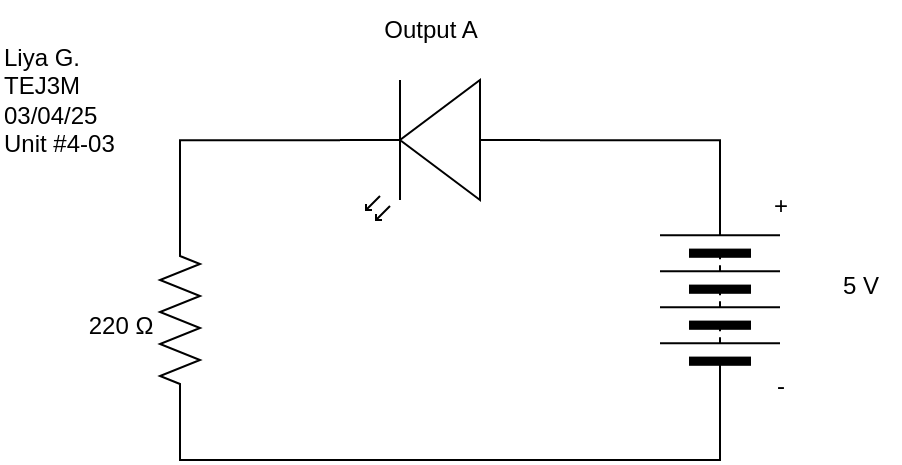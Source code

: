 <mxfile>
    <diagram id="IjX2HirYsOlnCXue4F0j" name="Page-1">
        <mxGraphModel dx="528" dy="456" grid="1" gridSize="10" guides="1" tooltips="1" connect="1" arrows="1" fold="1" page="1" pageScale="1" pageWidth="827" pageHeight="1169" math="0" shadow="0">
            <root>
                <mxCell id="0"/>
                <mxCell id="1" parent="0"/>
                <mxCell id="2" value="" style="verticalLabelPosition=bottom;shadow=0;dashed=0;align=center;html=1;verticalAlign=top;shape=mxgraph.electrical.opto_electronics.led_2;pointerEvents=1;rotation=-180;" parent="1" vertex="1">
                    <mxGeometry x="330" y="80" width="100" height="70" as="geometry"/>
                </mxCell>
                <mxCell id="8" style="edgeStyle=orthogonalEdgeStyle;html=1;entryX=0;entryY=0.5;entryDx=0;entryDy=0;rounded=0;curved=0;endArrow=none;endFill=0;" parent="1" source="3" target="4" edge="1">
                    <mxGeometry relative="1" as="geometry">
                        <Array as="points">
                            <mxPoint x="250" y="270"/>
                            <mxPoint x="520" y="270"/>
                        </Array>
                    </mxGeometry>
                </mxCell>
                <mxCell id="3" value="" style="pointerEvents=1;verticalLabelPosition=bottom;shadow=0;dashed=0;align=center;html=1;verticalAlign=top;shape=mxgraph.electrical.resistors.resistor_2;rotation=90;" parent="1" vertex="1">
                    <mxGeometry x="200" y="190" width="100" height="20" as="geometry"/>
                </mxCell>
                <mxCell id="4" value="" style="pointerEvents=1;verticalLabelPosition=bottom;shadow=0;dashed=0;align=center;html=1;verticalAlign=top;shape=mxgraph.electrical.miscellaneous.batteryStack;rotation=-90;" parent="1" vertex="1">
                    <mxGeometry x="470" y="160" width="100" height="60" as="geometry"/>
                </mxCell>
                <mxCell id="5" value="Liya G.&lt;div&gt;TEJ3M&lt;/div&gt;&lt;div&gt;03/04/25&lt;/div&gt;&lt;div&gt;Unit #4-03&lt;/div&gt;" style="text;html=1;align=left;verticalAlign=middle;resizable=0;points=[];autosize=1;strokeColor=none;fillColor=none;" parent="1" vertex="1">
                    <mxGeometry x="160" y="55" width="80" height="70" as="geometry"/>
                </mxCell>
                <mxCell id="6" style="edgeStyle=orthogonalEdgeStyle;html=1;entryX=0;entryY=0.57;entryDx=0;entryDy=0;entryPerimeter=0;endArrow=none;endFill=0;rounded=0;" parent="1" source="4" target="2" edge="1">
                    <mxGeometry relative="1" as="geometry">
                        <Array as="points">
                            <mxPoint x="520" y="110"/>
                        </Array>
                    </mxGeometry>
                </mxCell>
                <mxCell id="7" style="edgeStyle=orthogonalEdgeStyle;html=1;entryX=0;entryY=0.5;entryDx=0;entryDy=0;entryPerimeter=0;endArrow=none;endFill=0;rounded=0;exitX=1;exitY=0.57;exitDx=0;exitDy=0;exitPerimeter=0;" parent="1" source="2" target="3" edge="1">
                    <mxGeometry relative="1" as="geometry">
                        <Array as="points">
                            <mxPoint x="250" y="110"/>
                        </Array>
                    </mxGeometry>
                </mxCell>
                <mxCell id="9" value="220&amp;nbsp;Ω" style="text;html=1;align=center;verticalAlign=middle;resizable=0;points=[];autosize=1;strokeColor=none;fillColor=none;" parent="1" vertex="1">
                    <mxGeometry x="190" y="188" width="60" height="30" as="geometry"/>
                </mxCell>
                <mxCell id="10" value="Output A" style="text;html=1;align=center;verticalAlign=middle;resizable=0;points=[];autosize=1;strokeColor=none;fillColor=none;" parent="1" vertex="1">
                    <mxGeometry x="340" y="40" width="70" height="30" as="geometry"/>
                </mxCell>
                <mxCell id="11" value="5 V" style="text;html=1;align=center;verticalAlign=middle;resizable=0;points=[];autosize=1;strokeColor=none;fillColor=none;" parent="1" vertex="1">
                    <mxGeometry x="570" y="168" width="40" height="30" as="geometry"/>
                </mxCell>
                <mxCell id="12" value="+" style="text;html=1;align=center;verticalAlign=middle;resizable=0;points=[];autosize=1;strokeColor=none;fillColor=none;" parent="1" vertex="1">
                    <mxGeometry x="535" y="128" width="30" height="30" as="geometry"/>
                </mxCell>
                <mxCell id="13" value="-" style="text;html=1;align=center;verticalAlign=middle;resizable=0;points=[];autosize=1;strokeColor=none;fillColor=none;" parent="1" vertex="1">
                    <mxGeometry x="535" y="218" width="30" height="30" as="geometry"/>
                </mxCell>
            </root>
        </mxGraphModel>
    </diagram>
</mxfile>